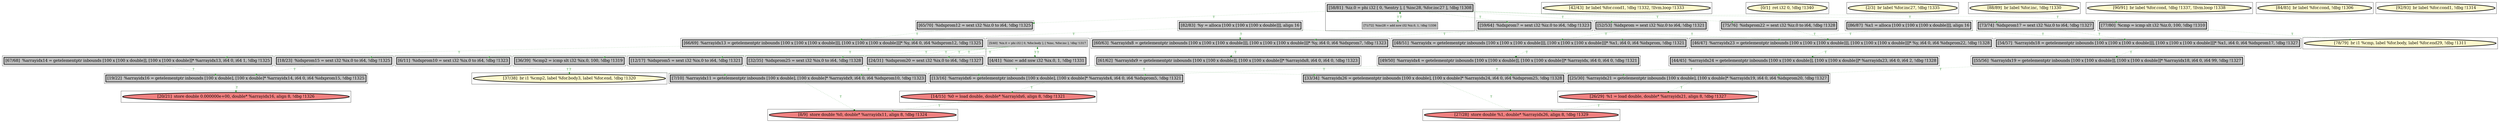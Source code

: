 
digraph G {



node215->node231 [style=dotted,color=forestgreen,label="T",fontcolor=forestgreen ]
node236->node204 [style=dotted,color=forestgreen,label="T",fontcolor=forestgreen ]
node236->node244 [style=dotted,color=forestgreen,label="T",fontcolor=forestgreen ]
node217->node213 [style=dotted,color=forestgreen,label="T",fontcolor=forestgreen ]
node230->node211 [style=dotted,color=forestgreen,label="T",fontcolor=forestgreen ]
node216->node217 [style=dotted,color=forestgreen,label="T",fontcolor=forestgreen ]
node203->node207 [style=dotted,color=forestgreen,label="T",fontcolor=forestgreen ]
node210->node218 [style=dotted,color=forestgreen,label="T",fontcolor=forestgreen ]
node243->node241 [style=dotted,color=forestgreen,label="T",fontcolor=forestgreen ]
node217->node216 [style=dotted,color=forestgreen,label="T",fontcolor=forestgreen ]
node246->node231 [style=dotted,color=forestgreen,label="T",fontcolor=forestgreen ]
node234->node235 [style=dotted,color=forestgreen,label="T",fontcolor=forestgreen ]
node205->node207 [style=dotted,color=forestgreen,label="T",fontcolor=forestgreen ]
node232->node233 [style=dotted,color=forestgreen,label="T",fontcolor=forestgreen ]
node214->node223 [style=dotted,color=forestgreen,label="T",fontcolor=forestgreen ]
node222->node232 [style=dotted,color=forestgreen,label="T",fontcolor=forestgreen ]
node231->node209 [style=dotted,color=forestgreen,label="T",fontcolor=forestgreen ]
node238->node206 [style=dotted,color=forestgreen,label="T",fontcolor=forestgreen ]
node237->node236 [style=dotted,color=forestgreen,label="T",fontcolor=forestgreen ]
node204->node203 [style=dotted,color=forestgreen,label="T",fontcolor=forestgreen ]
node213->node211 [style=dotted,color=forestgreen,label="T",fontcolor=forestgreen ]
node236->node215 [style=dotted,color=forestgreen,label="T",fontcolor=forestgreen ]
node217->node225 [style=dotted,color=forestgreen,label="T",fontcolor=forestgreen ]
node236->node208 [style=dotted,color=forestgreen,label="T",fontcolor=forestgreen ]
node247->node241 [style=dotted,color=forestgreen,label="T",fontcolor=forestgreen ]
node218->node203 [style=dotted,color=forestgreen,label="T",fontcolor=forestgreen ]
node244->node245 [style=dotted,color=forestgreen,label="T",fontcolor=forestgreen ]
node236->node237 [style=dotted,color=forestgreen,label="T",fontcolor=forestgreen ]
node229->node243 [style=dotted,color=forestgreen,label="T",fontcolor=forestgreen ]
node217->node214 [style=dotted,color=forestgreen,label="T",fontcolor=forestgreen ]
node236->node239 [style=dotted,color=forestgreen,label="T",fontcolor=forestgreen ]
node230->node210 [style=dotted,color=forestgreen,label="T",fontcolor=forestgreen ]
node236->node242 [style=dotted,color=forestgreen,label="T",fontcolor=forestgreen ]
node227->node221 [style=dotted,color=forestgreen,label="T",fontcolor=forestgreen ]
node208->node206 [style=dotted,color=forestgreen,label="T",fontcolor=forestgreen ]
node212->node210 [style=dotted,color=forestgreen,label="T",fontcolor=forestgreen ]
node235->node238 [style=dotted,color=forestgreen,label="T",fontcolor=forestgreen ]
node221->node229 [style=dotted,color=forestgreen,label="T",fontcolor=forestgreen ]
node239->node219 [style=dotted,color=forestgreen,label="T",fontcolor=forestgreen ]
node211->node246 [style=dotted,color=forestgreen,label="T",fontcolor=forestgreen ]
node206->node205 [style=dotted,color=forestgreen,label="T",fontcolor=forestgreen ]
node217->node234 [style=dotted,color=forestgreen,label="T",fontcolor=forestgreen ]
node242->node243 [style=dotted,color=forestgreen,label="T",fontcolor=forestgreen ]
node233->node245 [style=dotted,color=forestgreen,label="T",fontcolor=forestgreen ]
node222->node235 [style=dotted,color=forestgreen,label="T",fontcolor=forestgreen ]
node217->node212 [style=dotted,color=forestgreen,label="T",fontcolor=forestgreen ]
node245->node247 [style=dotted,color=forestgreen,label="T",fontcolor=forestgreen ]
node230->node221 [style=dotted,color=forestgreen,label="T",fontcolor=forestgreen ]
node225->node232 [style=dotted,color=forestgreen,label="T",fontcolor=forestgreen ]
node217->node227 [style=dotted,color=forestgreen,label="T",fontcolor=forestgreen ]


subgraph cluster41 {


node244 [penwidth=3.0,fontsize=20,fillcolor=grey,label="[24/31]  %idxprom20 = sext i32 %ix.0 to i64, !dbg !1327",shape=rectangle,style=filled ]



}

subgraph cluster39 {


node242 [penwidth=3.0,fontsize=20,fillcolor=grey,label="[32/35]  %idxprom25 = sext i32 %ix.0 to i64, !dbg !1328",shape=rectangle,style=filled ]



}

subgraph cluster38 {


node241 [penwidth=3.0,fontsize=20,fillcolor=lightcoral,label="[27/28]  store double %1, double* %arrayidx26, align 8, !dbg !1329",shape=ellipse,style=filled ]



}

subgraph cluster37 {


node240 [penwidth=3.0,fontsize=20,fillcolor=lemonchiffon,label="[42/43]  br label %for.cond1, !dbg !1332, !llvm.loop !1333",shape=ellipse,style=filled ]



}

subgraph cluster36 {


node239 [penwidth=3.0,fontsize=20,fillcolor=grey,label="[36/39]  %cmp2 = icmp slt i32 %ix.0, 100, !dbg !1319",shape=rectangle,style=filled ]



}

subgraph cluster15 {


node217 [penwidth=3.0,fontsize=20,fillcolor=grey,label="[58/81]  %iz.0 = phi i32 [ 0, %entry ], [ %inc28, %for.inc27 ], !dbg !1308",shape=rectangle,style=filled ]
node216 [fillcolor=grey,label="[71/72]  %inc28 = add nsw i32 %iz.0, 1, !dbg !1336",shape=rectangle,style=filled ]



}

subgraph cluster40 {


node243 [penwidth=3.0,fontsize=20,fillcolor=grey,label="[33/34]  %arrayidx26 = getelementptr inbounds [100 x double], [100 x double]* %arrayidx24, i64 0, i64 %idxprom25, !dbg !1328",shape=rectangle,style=filled ]



}

subgraph cluster35 {


node238 [penwidth=3.0,fontsize=20,fillcolor=grey,label="[49/50]  %arrayidx4 = getelementptr inbounds [100 x [100 x double]], [100 x [100 x double]]* %arrayidx, i64 0, i64 0, !dbg !1321",shape=rectangle,style=filled ]



}

subgraph cluster42 {


node245 [penwidth=3.0,fontsize=20,fillcolor=grey,label="[25/30]  %arrayidx21 = getelementptr inbounds [100 x double], [100 x double]* %arrayidx19, i64 0, i64 %idxprom20, !dbg !1327",shape=rectangle,style=filled ]



}

subgraph cluster11 {


node212 [penwidth=3.0,fontsize=20,fillcolor=grey,label="[59/64]  %idxprom7 = sext i32 %iz.0 to i64, !dbg !1323",shape=rectangle,style=filled ]



}

subgraph cluster43 {


node246 [penwidth=3.0,fontsize=20,fillcolor=grey,label="[67/68]  %arrayidx14 = getelementptr inbounds [100 x [100 x double]], [100 x [100 x double]]* %arrayidx13, i64 0, i64 1, !dbg !1325",shape=rectangle,style=filled ]



}

subgraph cluster19 {


node221 [penwidth=3.0,fontsize=20,fillcolor=grey,label="[46/47]  %arrayidx23 = getelementptr inbounds [100 x [100 x [100 x double]]], [100 x [100 x [100 x double]]]* %y, i64 0, i64 %idxprom22, !dbg !1328",shape=rectangle,style=filled ]



}

subgraph cluster9 {


node210 [penwidth=3.0,fontsize=20,fillcolor=grey,label="[60/63]  %arrayidx8 = getelementptr inbounds [100 x [100 x [100 x double]]], [100 x [100 x [100 x double]]]* %y, i64 0, i64 %idxprom7, !dbg !1323",shape=rectangle,style=filled ]



}

subgraph cluster8 {


node209 [penwidth=3.0,fontsize=20,fillcolor=lightcoral,label="[20/21]  store double 0.000000e+00, double* %arrayidx16, align 8, !dbg !1326",shape=ellipse,style=filled ]



}

subgraph cluster10 {


node211 [penwidth=3.0,fontsize=20,fillcolor=grey,label="[66/69]  %arrayidx13 = getelementptr inbounds [100 x [100 x [100 x double]]], [100 x [100 x [100 x double]]]* %y, i64 0, i64 %idxprom12, !dbg !1325",shape=rectangle,style=filled ]



}

subgraph cluster23 {


node225 [penwidth=3.0,fontsize=20,fillcolor=grey,label="[73/74]  %idxprom17 = sext i32 %iz.0 to i64, !dbg !1327",shape=rectangle,style=filled ]



}

subgraph cluster7 {


node208 [penwidth=3.0,fontsize=20,fillcolor=grey,label="[12/17]  %idxprom5 = sext i32 %ix.0 to i64, !dbg !1321",shape=rectangle,style=filled ]



}

subgraph cluster14 {


node215 [penwidth=3.0,fontsize=20,fillcolor=grey,label="[18/23]  %idxprom15 = sext i32 %ix.0 to i64, !dbg !1325",shape=rectangle,style=filled ]



}

subgraph cluster44 {


node247 [penwidth=3.0,fontsize=20,fillcolor=lightcoral,label="[26/29]  %1 = load double, double* %arrayidx21, align 8, !dbg !1327",shape=ellipse,style=filled ]



}

subgraph cluster6 {


node207 [penwidth=3.0,fontsize=20,fillcolor=lightcoral,label="[8/9]  store double %0, double* %arrayidx11, align 8, !dbg !1324",shape=ellipse,style=filled ]



}

subgraph cluster30 {


node232 [penwidth=3.0,fontsize=20,fillcolor=grey,label="[54/57]  %arrayidx18 = getelementptr inbounds [100 x [100 x [100 x double]]], [100 x [100 x [100 x double]]]* %x1, i64 0, i64 %idxprom17, !dbg !1327",shape=rectangle,style=filled ]



}

subgraph cluster31 {


node233 [penwidth=3.0,fontsize=20,fillcolor=grey,label="[55/56]  %arrayidx19 = getelementptr inbounds [100 x [100 x double]], [100 x [100 x double]]* %arrayidx18, i64 0, i64 99, !dbg !1327",shape=rectangle,style=filled ]



}

subgraph cluster0 {


node201 [penwidth=3.0,fontsize=20,fillcolor=lemonchiffon,label="[0/1]  ret i32 0, !dbg !1340",shape=ellipse,style=filled ]



}

subgraph cluster13 {


node214 [penwidth=3.0,fontsize=20,fillcolor=grey,label="[77/80]  %cmp = icmp slt i32 %iz.0, 100, !dbg !1310",shape=rectangle,style=filled ]



}

subgraph cluster5 {


node206 [penwidth=3.0,fontsize=20,fillcolor=grey,label="[13/16]  %arrayidx6 = getelementptr inbounds [100 x double], [100 x double]* %arrayidx4, i64 0, i64 %idxprom5, !dbg !1321",shape=rectangle,style=filled ]



}

subgraph cluster1 {


node202 [penwidth=3.0,fontsize=20,fillcolor=lemonchiffon,label="[2/3]  br label %for.inc27, !dbg !1335",shape=ellipse,style=filled ]



}

subgraph cluster32 {


node234 [penwidth=3.0,fontsize=20,fillcolor=grey,label="[52/53]  %idxprom = sext i32 %iz.0 to i64, !dbg !1321",shape=rectangle,style=filled ]



}

subgraph cluster3 {


node204 [penwidth=3.0,fontsize=20,fillcolor=grey,label="[6/11]  %idxprom10 = sext i32 %ix.0 to i64, !dbg !1323",shape=rectangle,style=filled ]



}

subgraph cluster4 {


node205 [penwidth=3.0,fontsize=20,fillcolor=lightcoral,label="[14/15]  %0 = load double, double* %arrayidx6, align 8, !dbg !1321",shape=ellipse,style=filled ]



}

subgraph cluster17 {


node219 [penwidth=3.0,fontsize=20,fillcolor=lemonchiffon,label="[37/38]  br i1 %cmp2, label %for.body3, label %for.end, !dbg !1320",shape=ellipse,style=filled ]



}

subgraph cluster16 {


node218 [penwidth=3.0,fontsize=20,fillcolor=grey,label="[61/62]  %arrayidx9 = getelementptr inbounds [100 x [100 x double]], [100 x [100 x double]]* %arrayidx8, i64 0, i64 0, !dbg !1323",shape=rectangle,style=filled ]



}

subgraph cluster2 {


node203 [penwidth=3.0,fontsize=20,fillcolor=grey,label="[7/10]  %arrayidx11 = getelementptr inbounds [100 x double], [100 x double]* %arrayidx9, i64 0, i64 %idxprom10, !dbg !1323",shape=rectangle,style=filled ]



}

subgraph cluster34 {


node237 [penwidth=3.0,fontsize=20,fillcolor=grey,label="[4/41]  %inc = add nsw i32 %ix.0, 1, !dbg !1331",shape=rectangle,style=filled ]
node236 [fillcolor=grey,label="[5/40]  %ix.0 = phi i32 [ 0, %for.body ], [ %inc, %for.inc ], !dbg !1317",shape=rectangle,style=filled ]



}

subgraph cluster22 {


node224 [penwidth=3.0,fontsize=20,fillcolor=lemonchiffon,label="[88/89]  br label %for.inc, !dbg !1330",shape=ellipse,style=filled ]



}

subgraph cluster25 {


node227 [penwidth=3.0,fontsize=20,fillcolor=grey,label="[75/76]  %idxprom22 = sext i32 %iz.0 to i64, !dbg !1328",shape=rectangle,style=filled ]



}

subgraph cluster18 {


node220 [penwidth=3.0,fontsize=20,fillcolor=lemonchiffon,label="[90/91]  br label %for.cond, !dbg !1337, !llvm.loop !1338",shape=ellipse,style=filled ]



}

subgraph cluster29 {


node231 [penwidth=3.0,fontsize=20,fillcolor=grey,label="[19/22]  %arrayidx16 = getelementptr inbounds [100 x double], [100 x double]* %arrayidx14, i64 0, i64 %idxprom15, !dbg !1325",shape=rectangle,style=filled ]



}

subgraph cluster20 {


node222 [penwidth=3.0,fontsize=20,fillcolor=grey,label="[86/87]  %x1 = alloca [100 x [100 x [100 x double]]], align 16",shape=rectangle,style=filled ]



}

subgraph cluster26 {


node228 [penwidth=3.0,fontsize=20,fillcolor=lemonchiffon,label="[84/85]  br label %for.cond, !dbg !1306",shape=ellipse,style=filled ]



}

subgraph cluster24 {


node226 [penwidth=3.0,fontsize=20,fillcolor=lemonchiffon,label="[92/93]  br label %for.cond1, !dbg !1314",shape=ellipse,style=filled ]



}

subgraph cluster28 {


node230 [penwidth=3.0,fontsize=20,fillcolor=grey,label="[82/83]  %y = alloca [100 x [100 x [100 x double]]], align 16",shape=rectangle,style=filled ]



}

subgraph cluster27 {


node229 [penwidth=3.0,fontsize=20,fillcolor=grey,label="[44/45]  %arrayidx24 = getelementptr inbounds [100 x [100 x double]], [100 x [100 x double]]* %arrayidx23, i64 0, i64 2, !dbg !1328",shape=rectangle,style=filled ]



}

subgraph cluster21 {


node223 [penwidth=3.0,fontsize=20,fillcolor=lemonchiffon,label="[78/79]  br i1 %cmp, label %for.body, label %for.end29, !dbg !1311",shape=ellipse,style=filled ]



}

subgraph cluster12 {


node213 [penwidth=3.0,fontsize=20,fillcolor=grey,label="[65/70]  %idxprom12 = sext i32 %iz.0 to i64, !dbg !1325",shape=rectangle,style=filled ]



}

subgraph cluster33 {


node235 [penwidth=3.0,fontsize=20,fillcolor=grey,label="[48/51]  %arrayidx = getelementptr inbounds [100 x [100 x [100 x double]]], [100 x [100 x [100 x double]]]* %x1, i64 0, i64 %idxprom, !dbg !1321",shape=rectangle,style=filled ]



}

}
